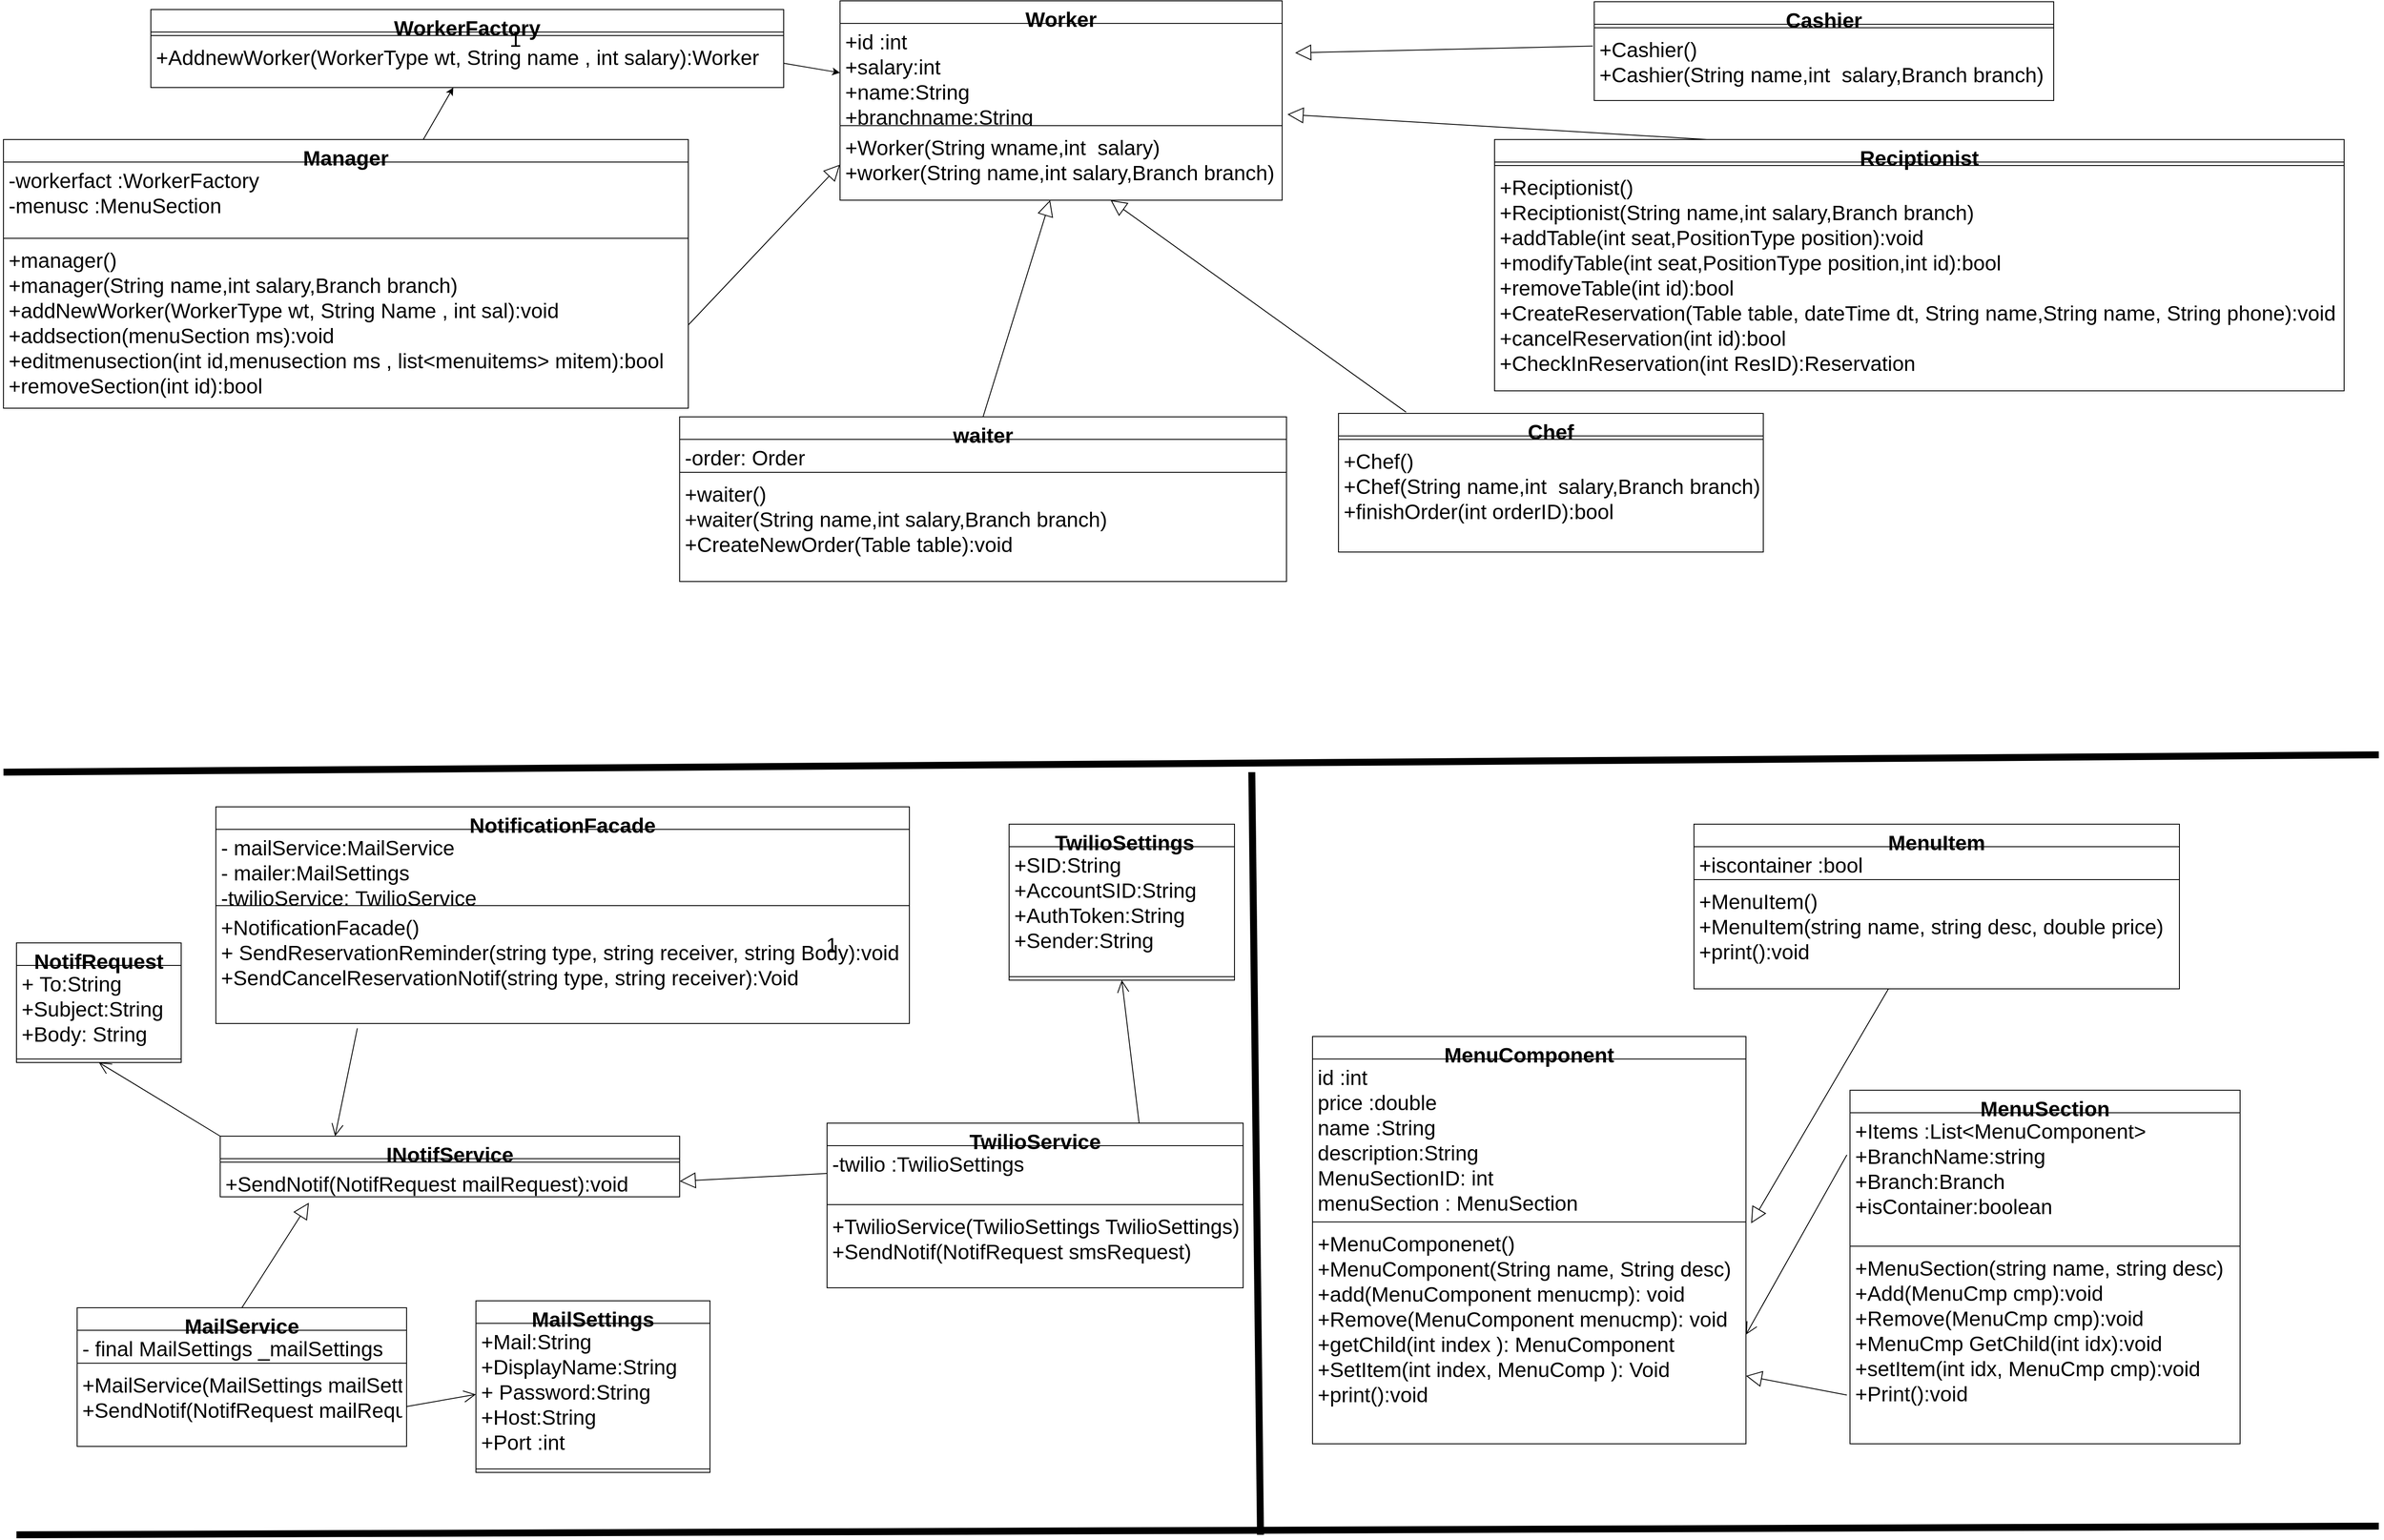 <mxfile>
    <diagram id="vzc-MDLJNrliid0twJvP" name="Page-1">
        <mxGraphModel dx="4746" dy="2296" grid="1" gridSize="10" guides="1" tooltips="1" connect="1" arrows="1" fold="1" page="1" pageScale="1" pageWidth="850" pageHeight="1100" math="0" shadow="0">
            <root>
                <mxCell id="0"/>
                <mxCell id="1" parent="0"/>
                <mxCell id="2" value="Manager" style="swimlane;fontStyle=1;align=center;verticalAlign=top;childLayout=stackLayout;horizontal=1;startSize=26;horizontalStack=0;resizeParent=1;resizeParentMax=0;resizeLast=0;collapsible=1;marginBottom=0;fontSize=24;" parent="1" vertex="1">
                    <mxGeometry x="-840" y="180" width="790" height="310" as="geometry">
                        <mxRectangle x="90" y="60" width="60" height="26" as="alternateBounds"/>
                    </mxGeometry>
                </mxCell>
                <mxCell id="3" value="-workerfact :WorkerFactory&#10;-menusc :MenuSection" style="text;strokeColor=none;fillColor=none;align=left;verticalAlign=top;spacingLeft=4;spacingRight=4;overflow=hidden;rotatable=0;points=[[0,0.5],[1,0.5]];portConstraint=eastwest;fontSize=24;" parent="2" vertex="1">
                    <mxGeometry y="26" width="790" height="84" as="geometry"/>
                </mxCell>
                <mxCell id="4" value="" style="line;strokeWidth=1;fillColor=none;align=left;verticalAlign=middle;spacingTop=-1;spacingLeft=3;spacingRight=3;rotatable=0;labelPosition=right;points=[];portConstraint=eastwest;fontSize=24;" parent="2" vertex="1">
                    <mxGeometry y="110" width="790" height="8" as="geometry"/>
                </mxCell>
                <mxCell id="5" value="+manager()&#10;+manager(String name,int salary,Branch branch)&#10;+addNewWorker(WorkerType wt, String Name , int sal):void&#10;+addsection(menuSection ms):void&#10;+editmenusection(int id,menusection ms , list&lt;menuitems&gt; mitem):bool&#10;+removeSection(int id):bool" style="text;strokeColor=none;fillColor=none;align=left;verticalAlign=top;spacingLeft=4;spacingRight=4;overflow=hidden;rotatable=0;points=[[0,0.5],[1,0.5]];portConstraint=eastwest;fontSize=24;" parent="2" vertex="1">
                    <mxGeometry y="118" width="790" height="192" as="geometry"/>
                </mxCell>
                <mxCell id="6" value="Worker" style="swimlane;fontStyle=1;align=center;verticalAlign=top;childLayout=stackLayout;horizontal=1;startSize=26;horizontalStack=0;resizeParent=1;resizeParentMax=0;resizeLast=0;collapsible=1;marginBottom=0;fontSize=24;" parent="1" vertex="1">
                    <mxGeometry x="125" y="20" width="510" height="230" as="geometry">
                        <mxRectangle x="90" y="60" width="60" height="26" as="alternateBounds"/>
                    </mxGeometry>
                </mxCell>
                <mxCell id="7" value="+id :int&#10;+salary:int&#10;+name:String&#10;+branchname:String&#10;+branch :Branch&#10;+Workertype: WorkerType" style="text;strokeColor=none;fillColor=none;align=left;verticalAlign=top;spacingLeft=4;spacingRight=4;overflow=hidden;rotatable=0;points=[[0,0.5],[1,0.5]];portConstraint=eastwest;fontSize=24;" parent="6" vertex="1">
                    <mxGeometry y="26" width="510" height="114" as="geometry"/>
                </mxCell>
                <mxCell id="8" value="" style="line;strokeWidth=1;fillColor=none;align=left;verticalAlign=middle;spacingTop=-1;spacingLeft=3;spacingRight=3;rotatable=0;labelPosition=right;points=[];portConstraint=eastwest;fontSize=24;" parent="6" vertex="1">
                    <mxGeometry y="140" width="510" height="8" as="geometry"/>
                </mxCell>
                <mxCell id="9" value="+Worker(String wname,int  salary)&#10;+worker(String name,int salary,Branch branch)&#10;" style="text;strokeColor=none;fillColor=none;align=left;verticalAlign=top;spacingLeft=4;spacingRight=4;overflow=hidden;rotatable=0;points=[[0,0.5],[1,0.5]];portConstraint=eastwest;fontSize=24;" parent="6" vertex="1">
                    <mxGeometry y="148" width="510" height="82" as="geometry"/>
                </mxCell>
                <mxCell id="10" value="Reciptionist" style="swimlane;fontStyle=1;align=center;verticalAlign=top;childLayout=stackLayout;horizontal=1;startSize=26;horizontalStack=0;resizeParent=1;resizeParentMax=0;resizeLast=0;collapsible=1;marginBottom=0;fontSize=24;" parent="1" vertex="1">
                    <mxGeometry x="880" y="180" width="980" height="290" as="geometry">
                        <mxRectangle x="90" y="60" width="60" height="26" as="alternateBounds"/>
                    </mxGeometry>
                </mxCell>
                <mxCell id="11" value="" style="line;strokeWidth=1;fillColor=none;align=left;verticalAlign=middle;spacingTop=-1;spacingLeft=3;spacingRight=3;rotatable=0;labelPosition=right;points=[];portConstraint=eastwest;fontSize=24;" parent="10" vertex="1">
                    <mxGeometry y="26" width="980" height="8" as="geometry"/>
                </mxCell>
                <mxCell id="12" value="+Reciptionist()&#10;+Reciptionist(String name,int salary,Branch branch)&#10;+addTable(int seat,PositionType position):void&#10;+modifyTable(int seat,PositionType position,int id):bool&#10;+removeTable(int id):bool&#10;+CreateReservation(Table table, dateTime dt, String name,String name, String phone):void&#10;+cancelReservation(int id):bool&#10;+CheckInReservation(int ResID):Reservation" style="text;strokeColor=none;fillColor=none;align=left;verticalAlign=top;spacingLeft=4;spacingRight=4;overflow=hidden;rotatable=0;points=[[0,0.5],[1,0.5]];portConstraint=eastwest;fontSize=24;" parent="10" vertex="1">
                    <mxGeometry y="34" width="980" height="256" as="geometry"/>
                </mxCell>
                <mxCell id="13" value="Chef" style="swimlane;fontStyle=1;align=center;verticalAlign=top;childLayout=stackLayout;horizontal=1;startSize=26;horizontalStack=0;resizeParent=1;resizeParentMax=0;resizeLast=0;collapsible=1;marginBottom=0;fontSize=24;" parent="1" vertex="1">
                    <mxGeometry x="700" y="496" width="490" height="160" as="geometry">
                        <mxRectangle x="90" y="60" width="60" height="26" as="alternateBounds"/>
                    </mxGeometry>
                </mxCell>
                <mxCell id="14" value="" style="line;strokeWidth=1;fillColor=none;align=left;verticalAlign=middle;spacingTop=-1;spacingLeft=3;spacingRight=3;rotatable=0;labelPosition=right;points=[];portConstraint=eastwest;fontSize=24;" parent="13" vertex="1">
                    <mxGeometry y="26" width="490" height="8" as="geometry"/>
                </mxCell>
                <mxCell id="15" value="+Chef()&#10;+Chef(String name,int  salary,Branch branch)&#10;+finishOrder(int orderID):bool&#10;" style="text;strokeColor=none;fillColor=none;align=left;verticalAlign=top;spacingLeft=4;spacingRight=4;overflow=hidden;rotatable=0;points=[[0,0.5],[1,0.5]];portConstraint=eastwest;fontSize=24;" parent="13" vertex="1">
                    <mxGeometry y="34" width="490" height="126" as="geometry"/>
                </mxCell>
                <mxCell id="16" value="waiter" style="swimlane;fontStyle=1;align=center;verticalAlign=top;childLayout=stackLayout;horizontal=1;startSize=26;horizontalStack=0;resizeParent=1;resizeParentMax=0;resizeLast=0;collapsible=1;marginBottom=0;fontSize=24;" parent="1" vertex="1">
                    <mxGeometry x="-60" y="500" width="700" height="190" as="geometry">
                        <mxRectangle x="90" y="60" width="60" height="26" as="alternateBounds"/>
                    </mxGeometry>
                </mxCell>
                <mxCell id="17" value="-order: Order" style="text;strokeColor=none;fillColor=none;align=left;verticalAlign=top;spacingLeft=4;spacingRight=4;overflow=hidden;rotatable=0;points=[[0,0.5],[1,0.5]];portConstraint=eastwest;fontSize=24;" parent="16" vertex="1">
                    <mxGeometry y="26" width="700" height="34" as="geometry"/>
                </mxCell>
                <mxCell id="18" value="" style="line;strokeWidth=1;fillColor=none;align=left;verticalAlign=middle;spacingTop=-1;spacingLeft=3;spacingRight=3;rotatable=0;labelPosition=right;points=[];portConstraint=eastwest;fontSize=24;" parent="16" vertex="1">
                    <mxGeometry y="60" width="700" height="8" as="geometry"/>
                </mxCell>
                <mxCell id="19" value="+waiter()&#10;+waiter(String name,int salary,Branch branch)&#10;+CreateNewOrder(Table table):void&#10;" style="text;strokeColor=none;fillColor=none;align=left;verticalAlign=top;spacingLeft=4;spacingRight=4;overflow=hidden;rotatable=0;points=[[0,0.5],[1,0.5]];portConstraint=eastwest;fontSize=24;" parent="16" vertex="1">
                    <mxGeometry y="68" width="700" height="122" as="geometry"/>
                </mxCell>
                <mxCell id="20" value="WorkerFactory" style="swimlane;fontStyle=1;align=center;verticalAlign=top;childLayout=stackLayout;horizontal=1;startSize=26;horizontalStack=0;resizeParent=1;resizeParentMax=0;resizeLast=0;collapsible=1;marginBottom=0;fontSize=24;" parent="1" vertex="1">
                    <mxGeometry x="-670" y="30" width="730" height="90" as="geometry">
                        <mxRectangle x="90" y="60" width="60" height="26" as="alternateBounds"/>
                    </mxGeometry>
                </mxCell>
                <mxCell id="21" value="" style="line;strokeWidth=1;fillColor=none;align=left;verticalAlign=middle;spacingTop=-1;spacingLeft=3;spacingRight=3;rotatable=0;labelPosition=right;points=[];portConstraint=eastwest;fontSize=24;" parent="20" vertex="1">
                    <mxGeometry y="26" width="730" height="8" as="geometry"/>
                </mxCell>
                <mxCell id="22" value="+AddnewWorker(WorkerType wt, String name , int salary):Worker" style="text;strokeColor=none;fillColor=none;align=left;verticalAlign=top;spacingLeft=4;spacingRight=4;overflow=hidden;rotatable=0;points=[[0,0.5],[1,0.5]];portConstraint=eastwest;fontSize=24;" parent="20" vertex="1">
                    <mxGeometry y="34" width="730" height="56" as="geometry"/>
                </mxCell>
                <mxCell id="23" value="" style="endArrow=block;endSize=16;endFill=0;html=1;rounded=0;fontSize=24;strokeWidth=1;entryX=0;entryY=0.5;entryDx=0;entryDy=0;exitX=1;exitY=0.5;exitDx=0;exitDy=0;" parent="1" source="5" target="9" edge="1">
                    <mxGeometry width="160" relative="1" as="geometry">
                        <mxPoint x="330" y="123.241" as="sourcePoint"/>
                        <mxPoint x="200" y="144.759" as="targetPoint"/>
                    </mxGeometry>
                </mxCell>
                <mxCell id="24" value="" style="endArrow=block;endSize=16;endFill=0;html=1;rounded=0;fontSize=24;strokeWidth=1;exitX=0.25;exitY=0;exitDx=0;exitDy=0;entryX=1.012;entryY=0.921;entryDx=0;entryDy=0;entryPerimeter=0;" parent="1" source="10" target="7" edge="1">
                    <mxGeometry width="160" relative="1" as="geometry">
                        <mxPoint x="425" y="133.241" as="sourcePoint"/>
                        <mxPoint x="720.51" y="145.864" as="targetPoint"/>
                    </mxGeometry>
                </mxCell>
                <mxCell id="25" value="" style="endArrow=block;endSize=16;endFill=0;html=1;rounded=0;fontSize=24;strokeWidth=1;exitX=0.159;exitY=-0.009;exitDx=0;exitDy=0;exitPerimeter=0;" parent="1" source="13" target="9" edge="1">
                    <mxGeometry width="160" relative="1" as="geometry">
                        <mxPoint x="500" y="270" as="sourcePoint"/>
                        <mxPoint x="671.04" y="252.46" as="targetPoint"/>
                    </mxGeometry>
                </mxCell>
                <mxCell id="26" value="" style="endArrow=block;endSize=16;endFill=0;html=1;rounded=0;fontSize=24;strokeWidth=1;exitX=0.5;exitY=0;exitDx=0;exitDy=0;" parent="1" source="16" target="9" edge="1">
                    <mxGeometry width="160" relative="1" as="geometry">
                        <mxPoint x="425" y="280" as="sourcePoint"/>
                        <mxPoint x="130.16" y="159.584" as="targetPoint"/>
                    </mxGeometry>
                </mxCell>
                <mxCell id="27" value="" style="endArrow=classic;html=1;rounded=0;exitX=1;exitY=0.5;exitDx=0;exitDy=0;entryX=0;entryY=0.5;entryDx=0;entryDy=0;fontSize=24;" parent="1" source="22" target="7" edge="1">
                    <mxGeometry width="50" height="50" relative="1" as="geometry">
                        <mxPoint x="90" y="100" as="sourcePoint"/>
                        <mxPoint x="-40" y="130" as="targetPoint"/>
                    </mxGeometry>
                </mxCell>
                <mxCell id="40" value="MenuComponent" style="swimlane;fontStyle=1;align=center;verticalAlign=top;childLayout=stackLayout;horizontal=1;startSize=26;horizontalStack=0;resizeParent=1;resizeParentMax=0;resizeLast=0;collapsible=1;marginBottom=0;fontSize=24;" parent="1" vertex="1">
                    <mxGeometry x="670" y="1215" width="500" height="470" as="geometry">
                        <mxRectangle x="90" y="60" width="60" height="26" as="alternateBounds"/>
                    </mxGeometry>
                </mxCell>
                <mxCell id="41" value="id :int&#10;price :double&#10;name :String&#10;description:String&#10;MenuSectionID: int&#10;menuSection : MenuSection&#10;" style="text;strokeColor=none;fillColor=none;align=left;verticalAlign=top;spacingLeft=4;spacingRight=4;overflow=hidden;rotatable=0;points=[[0,0.5],[1,0.5]];portConstraint=eastwest;fontSize=24;" parent="40" vertex="1">
                    <mxGeometry y="26" width="500" height="184" as="geometry"/>
                </mxCell>
                <mxCell id="42" value="" style="line;strokeWidth=1;fillColor=none;align=left;verticalAlign=middle;spacingTop=-1;spacingLeft=3;spacingRight=3;rotatable=0;labelPosition=right;points=[];portConstraint=eastwest;fontSize=24;" parent="40" vertex="1">
                    <mxGeometry y="210" width="500" height="8" as="geometry"/>
                </mxCell>
                <mxCell id="43" value="+MenuComponenet()&#10;+MenuComponent(String name, String desc)&#10;+add(MenuComponent menucmp): void&#10;+Remove(MenuComponent menucmp): void &#10;+getChild(int index ): MenuComponent&#10;+SetItem(int index, MenuComp ): Void&#10;+print():void" style="text;strokeColor=none;fillColor=none;align=left;verticalAlign=top;spacingLeft=4;spacingRight=4;overflow=hidden;rotatable=0;points=[[0,0.5],[1,0.5]];portConstraint=eastwest;fontSize=24;" parent="40" vertex="1">
                    <mxGeometry y="218" width="500" height="252" as="geometry"/>
                </mxCell>
                <mxCell id="44" value="MenuItem" style="swimlane;fontStyle=1;align=center;verticalAlign=top;childLayout=stackLayout;horizontal=1;startSize=26;horizontalStack=0;resizeParent=1;resizeParentMax=0;resizeLast=0;collapsible=1;marginBottom=0;fontSize=24;" parent="1" vertex="1">
                    <mxGeometry x="1110" y="970" width="560" height="190" as="geometry">
                        <mxRectangle x="90" y="60" width="60" height="26" as="alternateBounds"/>
                    </mxGeometry>
                </mxCell>
                <mxCell id="45" value="+iscontainer :bool" style="text;strokeColor=none;fillColor=none;align=left;verticalAlign=top;spacingLeft=4;spacingRight=4;overflow=hidden;rotatable=0;points=[[0,0.5],[1,0.5]];portConstraint=eastwest;fontSize=24;" parent="44" vertex="1">
                    <mxGeometry y="26" width="560" height="34" as="geometry"/>
                </mxCell>
                <mxCell id="46" value="" style="line;strokeWidth=1;fillColor=none;align=left;verticalAlign=middle;spacingTop=-1;spacingLeft=3;spacingRight=3;rotatable=0;labelPosition=right;points=[];portConstraint=eastwest;fontSize=24;" parent="44" vertex="1">
                    <mxGeometry y="60" width="560" height="8" as="geometry"/>
                </mxCell>
                <mxCell id="47" value="+MenuItem()&#10;+MenuItem(string name, string desc, double price)&#10;+print():void" style="text;strokeColor=none;fillColor=none;align=left;verticalAlign=top;spacingLeft=4;spacingRight=4;overflow=hidden;rotatable=0;points=[[0,0.5],[1,0.5]];portConstraint=eastwest;fontSize=24;" parent="44" vertex="1">
                    <mxGeometry y="68" width="560" height="122" as="geometry"/>
                </mxCell>
                <mxCell id="48" value="MenuSection" style="swimlane;fontStyle=1;align=center;verticalAlign=top;childLayout=stackLayout;horizontal=1;startSize=26;horizontalStack=0;resizeParent=1;resizeParentMax=0;resizeLast=0;collapsible=1;marginBottom=0;fontSize=24;" parent="1" vertex="1">
                    <mxGeometry x="1290" y="1277" width="450" height="408" as="geometry">
                        <mxRectangle x="90" y="60" width="60" height="26" as="alternateBounds"/>
                    </mxGeometry>
                </mxCell>
                <mxCell id="49" value="+Items :List&lt;MenuComponent&gt;&#10;+BranchName:string&#10;+Branch:Branch&#10;+isContainer:boolean&#10;" style="text;strokeColor=none;fillColor=none;align=left;verticalAlign=top;spacingLeft=4;spacingRight=4;overflow=hidden;rotatable=0;points=[[0,0.5],[1,0.5]];portConstraint=eastwest;fontSize=24;" parent="48" vertex="1">
                    <mxGeometry y="26" width="450" height="150" as="geometry"/>
                </mxCell>
                <mxCell id="50" value="" style="line;strokeWidth=1;fillColor=none;align=left;verticalAlign=middle;spacingTop=-1;spacingLeft=3;spacingRight=3;rotatable=0;labelPosition=right;points=[];portConstraint=eastwest;fontSize=24;" parent="48" vertex="1">
                    <mxGeometry y="176" width="450" height="8" as="geometry"/>
                </mxCell>
                <mxCell id="51" value="+MenuSection(string name, string desc)&#10;+Add(MenuCmp cmp):void&#10;+Remove(MenuCmp cmp):void&#10;+MenuCmp GetChild(int idx):void&#10;+setItem(int idx, MenuCmp cmp):void&#10;+Print():void&#10;" style="text;strokeColor=none;fillColor=none;align=left;verticalAlign=top;spacingLeft=4;spacingRight=4;overflow=hidden;rotatable=0;points=[[0,0.5],[1,0.5]];portConstraint=eastwest;fontSize=24;" parent="48" vertex="1">
                    <mxGeometry y="184" width="450" height="224" as="geometry"/>
                </mxCell>
                <mxCell id="52" value="" style="endArrow=block;endSize=16;endFill=0;html=1;rounded=0;fontSize=24;strokeWidth=1;exitX=-0.008;exitY=0.749;exitDx=0;exitDy=0;exitPerimeter=0;" parent="1" source="51" target="43" edge="1">
                    <mxGeometry width="160" relative="1" as="geometry">
                        <mxPoint x="1320" y="1426.653" as="sourcePoint"/>
                        <mxPoint x="365.16" y="511.584" as="targetPoint"/>
                    </mxGeometry>
                </mxCell>
                <mxCell id="53" value="" style="endArrow=block;endSize=16;endFill=0;html=1;rounded=0;fontSize=24;strokeWidth=1;entryX=1.012;entryY=1.03;entryDx=0;entryDy=0;entryPerimeter=0;" parent="1" source="44" target="41" edge="1">
                    <mxGeometry width="160" relative="1" as="geometry">
                        <mxPoint x="1090" y="1391.86" as="sourcePoint"/>
                        <mxPoint x="886.5" y="1288.574" as="targetPoint"/>
                    </mxGeometry>
                </mxCell>
                <mxCell id="54" value="" style="endArrow=open;endFill=1;endSize=12;html=1;rounded=0;exitX=-0.008;exitY=0.324;exitDx=0;exitDy=0;exitPerimeter=0;entryX=1;entryY=0.5;entryDx=0;entryDy=0;fontSize=24;" parent="1" source="49" target="43" edge="1">
                    <mxGeometry width="160" relative="1" as="geometry">
                        <mxPoint x="1320" y="1683.6" as="sourcePoint"/>
                        <mxPoint x="75" y="1142" as="targetPoint"/>
                    </mxGeometry>
                </mxCell>
                <mxCell id="91" value="INotifService" style="swimlane;fontStyle=1;align=center;verticalAlign=top;childLayout=stackLayout;horizontal=1;startSize=26;horizontalStack=0;resizeParent=1;resizeParentMax=0;resizeLast=0;collapsible=1;marginBottom=0;fontSize=24;" parent="1" vertex="1">
                    <mxGeometry x="-590" y="1330" width="530" height="70" as="geometry">
                        <mxRectangle x="90" y="60" width="60" height="26" as="alternateBounds"/>
                    </mxGeometry>
                </mxCell>
                <mxCell id="92" value="" style="line;strokeWidth=1;fillColor=none;align=left;verticalAlign=middle;spacingTop=-1;spacingLeft=3;spacingRight=3;rotatable=0;labelPosition=right;points=[];portConstraint=eastwest;fontSize=24;" parent="91" vertex="1">
                    <mxGeometry y="26" width="530" height="8" as="geometry"/>
                </mxCell>
                <mxCell id="93" value="+SendNotif(NotifRequest mailRequest):void&#10;" style="text;strokeColor=none;fillColor=none;align=left;verticalAlign=top;spacingLeft=4;spacingRight=4;overflow=hidden;rotatable=0;points=[[0,0.5],[1,0.5]];portConstraint=eastwest;fontSize=24;" parent="91" vertex="1">
                    <mxGeometry y="34" width="530" height="36" as="geometry"/>
                </mxCell>
                <mxCell id="94" value="MailService" style="swimlane;fontStyle=1;align=center;verticalAlign=top;childLayout=stackLayout;horizontal=1;startSize=26;horizontalStack=0;resizeParent=1;resizeParentMax=0;resizeLast=0;collapsible=1;marginBottom=0;fontSize=24;" parent="1" vertex="1">
                    <mxGeometry x="-755" y="1528" width="380" height="160" as="geometry">
                        <mxRectangle x="90" y="60" width="60" height="26" as="alternateBounds"/>
                    </mxGeometry>
                </mxCell>
                <mxCell id="95" value="- final MailSettings _mailSettings&#10;" style="text;strokeColor=none;fillColor=none;align=left;verticalAlign=top;spacingLeft=4;spacingRight=4;overflow=hidden;rotatable=0;points=[[0,0.5],[1,0.5]];portConstraint=eastwest;fontSize=24;" parent="94" vertex="1">
                    <mxGeometry y="26" width="380" height="34" as="geometry"/>
                </mxCell>
                <mxCell id="96" value="" style="line;strokeWidth=1;fillColor=none;align=left;verticalAlign=middle;spacingTop=-1;spacingLeft=3;spacingRight=3;rotatable=0;labelPosition=right;points=[];portConstraint=eastwest;fontSize=24;" parent="94" vertex="1">
                    <mxGeometry y="60" width="380" height="8" as="geometry"/>
                </mxCell>
                <mxCell id="97" value="+MailService(MailSettings mailSettings)&#10;+SendNotif(NotifRequest mailRequest)" style="text;strokeColor=none;fillColor=none;align=left;verticalAlign=top;spacingLeft=4;spacingRight=4;overflow=hidden;rotatable=0;points=[[0,0.5],[1,0.5]];portConstraint=eastwest;fontSize=24;" parent="94" vertex="1">
                    <mxGeometry y="68" width="380" height="92" as="geometry"/>
                </mxCell>
                <mxCell id="98" value="MailSettings" style="swimlane;fontStyle=1;align=center;verticalAlign=top;childLayout=stackLayout;horizontal=1;startSize=26;horizontalStack=0;resizeParent=1;resizeParentMax=0;resizeLast=0;collapsible=1;marginBottom=0;fontSize=24;" parent="1" vertex="1">
                    <mxGeometry x="-295" y="1520" width="270" height="198" as="geometry">
                        <mxRectangle x="90" y="60" width="60" height="26" as="alternateBounds"/>
                    </mxGeometry>
                </mxCell>
                <mxCell id="99" value="+Mail:String&#10;+DisplayName:String &#10;+ Password:String&#10;+Host:String &#10;+Port :int " style="text;strokeColor=none;fillColor=none;align=left;verticalAlign=top;spacingLeft=4;spacingRight=4;overflow=hidden;rotatable=0;points=[[0,0.5],[1,0.5]];portConstraint=eastwest;fontSize=24;" parent="98" vertex="1">
                    <mxGeometry y="26" width="270" height="164" as="geometry"/>
                </mxCell>
                <mxCell id="100" value="" style="line;strokeWidth=1;fillColor=none;align=left;verticalAlign=middle;spacingTop=-1;spacingLeft=3;spacingRight=3;rotatable=0;labelPosition=right;points=[];portConstraint=eastwest;fontSize=24;" parent="98" vertex="1">
                    <mxGeometry y="190" width="270" height="8" as="geometry"/>
                </mxCell>
                <mxCell id="101" value="" style="endArrow=block;endSize=16;endFill=0;html=1;rounded=0;fontSize=24;strokeWidth=1;exitX=0.5;exitY=0;exitDx=0;exitDy=0;entryX=0.193;entryY=1.19;entryDx=0;entryDy=0;entryPerimeter=0;" parent="1" source="94" target="93" edge="1">
                    <mxGeometry width="160" relative="1" as="geometry">
                        <mxPoint x="-415" y="1470" as="sourcePoint"/>
                        <mxPoint x="468.041" y="1496" as="targetPoint"/>
                    </mxGeometry>
                </mxCell>
                <mxCell id="102" value="" style="endArrow=open;endFill=1;endSize=12;html=1;rounded=0;exitX=1;exitY=0.5;exitDx=0;exitDy=0;entryX=0;entryY=0.5;entryDx=0;entryDy=0;fontSize=24;" parent="1" source="97" target="99" edge="1">
                    <mxGeometry width="160" relative="1" as="geometry">
                        <mxPoint x="694.5" y="1636.432" as="sourcePoint"/>
                        <mxPoint x="785" y="1620" as="targetPoint"/>
                    </mxGeometry>
                </mxCell>
                <mxCell id="103" value="NotificationFacade" style="swimlane;fontStyle=1;align=center;verticalAlign=top;childLayout=stackLayout;horizontal=1;startSize=26;horizontalStack=0;resizeParent=1;resizeParentMax=0;resizeLast=0;collapsible=1;marginBottom=0;fontSize=24;" parent="1" vertex="1">
                    <mxGeometry x="-595" y="950" width="800" height="250" as="geometry">
                        <mxRectangle x="90" y="60" width="60" height="26" as="alternateBounds"/>
                    </mxGeometry>
                </mxCell>
                <mxCell id="104" value="- mailService:MailService&#10;- mailer:MailSettings &#10;-twilioService: TwilioService&#10;-twilio:TwilioSettings&#10;    " style="text;strokeColor=none;fillColor=none;align=left;verticalAlign=top;spacingLeft=4;spacingRight=4;overflow=hidden;rotatable=0;points=[[0,0.5],[1,0.5]];portConstraint=eastwest;fontSize=24;" parent="103" vertex="1">
                    <mxGeometry y="26" width="800" height="84" as="geometry"/>
                </mxCell>
                <mxCell id="105" value="" style="line;strokeWidth=1;fillColor=none;align=left;verticalAlign=middle;spacingTop=-1;spacingLeft=3;spacingRight=3;rotatable=0;labelPosition=right;points=[];portConstraint=eastwest;fontSize=24;" parent="103" vertex="1">
                    <mxGeometry y="110" width="800" height="8" as="geometry"/>
                </mxCell>
                <mxCell id="106" value="+NotificationFacade()&#10;+ SendReservationReminder(string type, string receiver, string Body):void&#10;+SendCancelReservationNotif(string type, string receiver):Void" style="text;strokeColor=none;fillColor=none;align=left;verticalAlign=top;spacingLeft=4;spacingRight=4;overflow=hidden;rotatable=0;points=[[0,0.5],[1,0.5]];portConstraint=eastwest;fontSize=24;" parent="103" vertex="1">
                    <mxGeometry y="118" width="800" height="132" as="geometry"/>
                </mxCell>
                <mxCell id="107" value="NotifRequest" style="swimlane;fontStyle=1;align=center;verticalAlign=top;childLayout=stackLayout;horizontal=1;startSize=26;horizontalStack=0;resizeParent=1;resizeParentMax=0;resizeLast=0;collapsible=1;marginBottom=0;fontSize=24;" parent="1" vertex="1">
                    <mxGeometry x="-825" y="1107" width="190" height="138" as="geometry">
                        <mxRectangle x="90" y="60" width="60" height="26" as="alternateBounds"/>
                    </mxGeometry>
                </mxCell>
                <mxCell id="108" value="+ To:String&#10;+Subject:String&#10;+Body: String&#10;" style="text;strokeColor=none;fillColor=none;align=left;verticalAlign=top;spacingLeft=4;spacingRight=4;overflow=hidden;rotatable=0;points=[[0,0.5],[1,0.5]];portConstraint=eastwest;fontSize=24;" parent="107" vertex="1">
                    <mxGeometry y="26" width="190" height="104" as="geometry"/>
                </mxCell>
                <mxCell id="109" value="" style="line;strokeWidth=1;fillColor=none;align=left;verticalAlign=middle;spacingTop=-1;spacingLeft=3;spacingRight=3;rotatable=0;labelPosition=right;points=[];portConstraint=eastwest;fontSize=24;" parent="107" vertex="1">
                    <mxGeometry y="130" width="190" height="8" as="geometry"/>
                </mxCell>
                <mxCell id="110" value=" TwilioSettings" style="swimlane;fontStyle=1;align=center;verticalAlign=top;childLayout=stackLayout;horizontal=1;startSize=26;horizontalStack=0;resizeParent=1;resizeParentMax=0;resizeLast=0;collapsible=1;marginBottom=0;fontSize=24;" parent="1" vertex="1">
                    <mxGeometry x="320" y="970" width="260" height="180" as="geometry">
                        <mxRectangle x="90" y="60" width="60" height="26" as="alternateBounds"/>
                    </mxGeometry>
                </mxCell>
                <mxCell id="111" value="+SID:String&#10;+AccountSID:String&#10;+AuthToken:String&#10;+Sender:String&#10;" style="text;strokeColor=none;fillColor=none;align=left;verticalAlign=top;spacingLeft=4;spacingRight=4;overflow=hidden;rotatable=0;points=[[0,0.5],[1,0.5]];portConstraint=eastwest;fontSize=24;" parent="110" vertex="1">
                    <mxGeometry y="26" width="260" height="146" as="geometry"/>
                </mxCell>
                <mxCell id="112" value="" style="line;strokeWidth=1;fillColor=none;align=left;verticalAlign=middle;spacingTop=-1;spacingLeft=3;spacingRight=3;rotatable=0;labelPosition=right;points=[];portConstraint=eastwest;fontSize=24;" parent="110" vertex="1">
                    <mxGeometry y="172" width="260" height="8" as="geometry"/>
                </mxCell>
                <mxCell id="113" value="TwilioService" style="swimlane;fontStyle=1;align=center;verticalAlign=top;childLayout=stackLayout;horizontal=1;startSize=26;horizontalStack=0;resizeParent=1;resizeParentMax=0;resizeLast=0;collapsible=1;marginBottom=0;fontSize=24;" parent="1" vertex="1">
                    <mxGeometry x="110" y="1315" width="480" height="190" as="geometry">
                        <mxRectangle x="90" y="60" width="60" height="26" as="alternateBounds"/>
                    </mxGeometry>
                </mxCell>
                <mxCell id="114" value="-twilio :TwilioSettings&#10;" style="text;strokeColor=none;fillColor=none;align=left;verticalAlign=top;spacingLeft=4;spacingRight=4;overflow=hidden;rotatable=0;points=[[0,0.5],[1,0.5]];portConstraint=eastwest;fontSize=24;" parent="113" vertex="1">
                    <mxGeometry y="26" width="480" height="64" as="geometry"/>
                </mxCell>
                <mxCell id="115" value="" style="line;strokeWidth=1;fillColor=none;align=left;verticalAlign=middle;spacingTop=-1;spacingLeft=3;spacingRight=3;rotatable=0;labelPosition=right;points=[];portConstraint=eastwest;fontSize=24;" parent="113" vertex="1">
                    <mxGeometry y="90" width="480" height="8" as="geometry"/>
                </mxCell>
                <mxCell id="116" value="+TwilioService(TwilioSettings TwilioSettings)&#10;+SendNotif(NotifRequest smsRequest)" style="text;strokeColor=none;fillColor=none;align=left;verticalAlign=top;spacingLeft=4;spacingRight=4;overflow=hidden;rotatable=0;points=[[0,0.5],[1,0.5]];portConstraint=eastwest;fontSize=24;" parent="113" vertex="1">
                    <mxGeometry y="98" width="480" height="92" as="geometry"/>
                </mxCell>
                <mxCell id="117" value="" style="endArrow=block;endSize=16;endFill=0;html=1;rounded=0;fontSize=24;strokeWidth=1;exitX=0;exitY=0.5;exitDx=0;exitDy=0;entryX=1;entryY=0.5;entryDx=0;entryDy=0;" parent="1" source="114" target="93" edge="1">
                    <mxGeometry width="160" relative="1" as="geometry">
                        <mxPoint x="-615.5" y="1566.0" as="sourcePoint"/>
                        <mxPoint x="-205.0" y="1410" as="targetPoint"/>
                    </mxGeometry>
                </mxCell>
                <mxCell id="118" value="" style="endArrow=open;endFill=1;endSize=12;html=1;rounded=0;fontSize=24;exitX=0.75;exitY=0;exitDx=0;exitDy=0;entryX=0.5;entryY=1;entryDx=0;entryDy=0;" parent="1" source="113" target="110" edge="1">
                    <mxGeometry width="160" relative="1" as="geometry">
                        <mxPoint x="184.48" y="1142.912" as="sourcePoint"/>
                        <mxPoint x="145" y="1200" as="targetPoint"/>
                    </mxGeometry>
                </mxCell>
                <mxCell id="119" value="" style="endArrow=open;endFill=1;endSize=12;html=1;rounded=0;entryX=0.5;entryY=1;entryDx=0;entryDy=0;fontSize=24;exitX=0;exitY=0;exitDx=0;exitDy=0;" parent="1" source="91" target="107" edge="1">
                    <mxGeometry width="160" relative="1" as="geometry">
                        <mxPoint x="-675" y="1380" as="sourcePoint"/>
                        <mxPoint x="-275" y="1278" as="targetPoint"/>
                    </mxGeometry>
                </mxCell>
                <mxCell id="120" value="" style="endArrow=open;endFill=1;endSize=12;html=1;rounded=0;exitX=0.204;exitY=1.042;exitDx=0;exitDy=0;entryX=0.25;entryY=0;entryDx=0;entryDy=0;exitPerimeter=0;fontSize=24;" parent="1" source="106" target="91" edge="1">
                    <mxGeometry width="160" relative="1" as="geometry">
                        <mxPoint x="-525.0" y="1418" as="sourcePoint"/>
                        <mxPoint x="-605" y="1300" as="targetPoint"/>
                    </mxGeometry>
                </mxCell>
                <mxCell id="140" value="1" style="text;html=1;align=center;verticalAlign=middle;resizable=0;points=[];autosize=1;strokeColor=none;fillColor=none;fontSize=24;" parent="1" vertex="1">
                    <mxGeometry x="100" y="1095" width="30" height="30" as="geometry"/>
                </mxCell>
                <mxCell id="152" value="1" style="text;html=1;align=center;verticalAlign=middle;resizable=0;points=[];autosize=1;strokeColor=none;fillColor=none;fontSize=24;" parent="1" vertex="1">
                    <mxGeometry x="-265" y="50" width="30" height="30" as="geometry"/>
                </mxCell>
                <mxCell id="154" value="" style="endArrow=classic;html=1;rounded=0;fontSize=24;" parent="1" source="2" target="22" edge="1">
                    <mxGeometry width="50" height="50" relative="1" as="geometry">
                        <mxPoint x="-260" y="132.0" as="sourcePoint"/>
                        <mxPoint x="-40" y="133" as="targetPoint"/>
                    </mxGeometry>
                </mxCell>
                <mxCell id="164" value="Cashier" style="swimlane;fontStyle=1;align=center;verticalAlign=top;childLayout=stackLayout;horizontal=1;startSize=26;horizontalStack=0;resizeParent=1;resizeParentMax=0;resizeLast=0;collapsible=1;marginBottom=0;fontSize=24;" parent="1" vertex="1">
                    <mxGeometry x="995" y="21" width="530" height="114" as="geometry">
                        <mxRectangle x="90" y="60" width="60" height="26" as="alternateBounds"/>
                    </mxGeometry>
                </mxCell>
                <mxCell id="165" value="" style="line;strokeWidth=1;fillColor=none;align=left;verticalAlign=middle;spacingTop=-1;spacingLeft=3;spacingRight=3;rotatable=0;labelPosition=right;points=[];portConstraint=eastwest;fontSize=24;" parent="164" vertex="1">
                    <mxGeometry y="26" width="530" height="8" as="geometry"/>
                </mxCell>
                <mxCell id="166" value="+Cashier()&#10;+Cashier(String name,int  salary,Branch branch)&#10;&#10;" style="text;strokeColor=none;fillColor=none;align=left;verticalAlign=top;spacingLeft=4;spacingRight=4;overflow=hidden;rotatable=0;points=[[0,0.5],[1,0.5]];portConstraint=eastwest;fontSize=24;" parent="164" vertex="1">
                    <mxGeometry y="34" width="530" height="80" as="geometry"/>
                </mxCell>
                <mxCell id="167" value="" style="endArrow=block;endSize=16;endFill=0;html=1;rounded=0;fontSize=24;strokeWidth=1;exitX=-0.003;exitY=0.214;exitDx=0;exitDy=0;exitPerimeter=0;" parent="1" source="166" edge="1">
                    <mxGeometry width="160" relative="1" as="geometry">
                        <mxPoint x="800" y="256" as="sourcePoint"/>
                        <mxPoint x="650" y="80" as="targetPoint"/>
                    </mxGeometry>
                </mxCell>
                <mxCell id="169" value="" style="endArrow=none;html=1;strokeColor=#000000;strokeWidth=8;fontSize=24;" parent="1" edge="1">
                    <mxGeometry width="50" height="50" relative="1" as="geometry">
                        <mxPoint x="-840" y="910" as="sourcePoint"/>
                        <mxPoint x="1900" y="890" as="targetPoint"/>
                    </mxGeometry>
                </mxCell>
                <mxCell id="170" value="" style="endArrow=none;html=1;strokeColor=#000000;strokeWidth=8;fontSize=24;" parent="1" edge="1">
                    <mxGeometry width="50" height="50" relative="1" as="geometry">
                        <mxPoint x="600" y="910" as="sourcePoint"/>
                        <mxPoint x="610" y="1790" as="targetPoint"/>
                    </mxGeometry>
                </mxCell>
                <mxCell id="171" value="" style="endArrow=none;html=1;strokeColor=#000000;strokeWidth=8;fontSize=24;" parent="1" edge="1">
                    <mxGeometry width="50" height="50" relative="1" as="geometry">
                        <mxPoint x="-825" y="1790" as="sourcePoint"/>
                        <mxPoint x="1900" y="1780" as="targetPoint"/>
                    </mxGeometry>
                </mxCell>
            </root>
        </mxGraphModel>
    </diagram>
</mxfile>